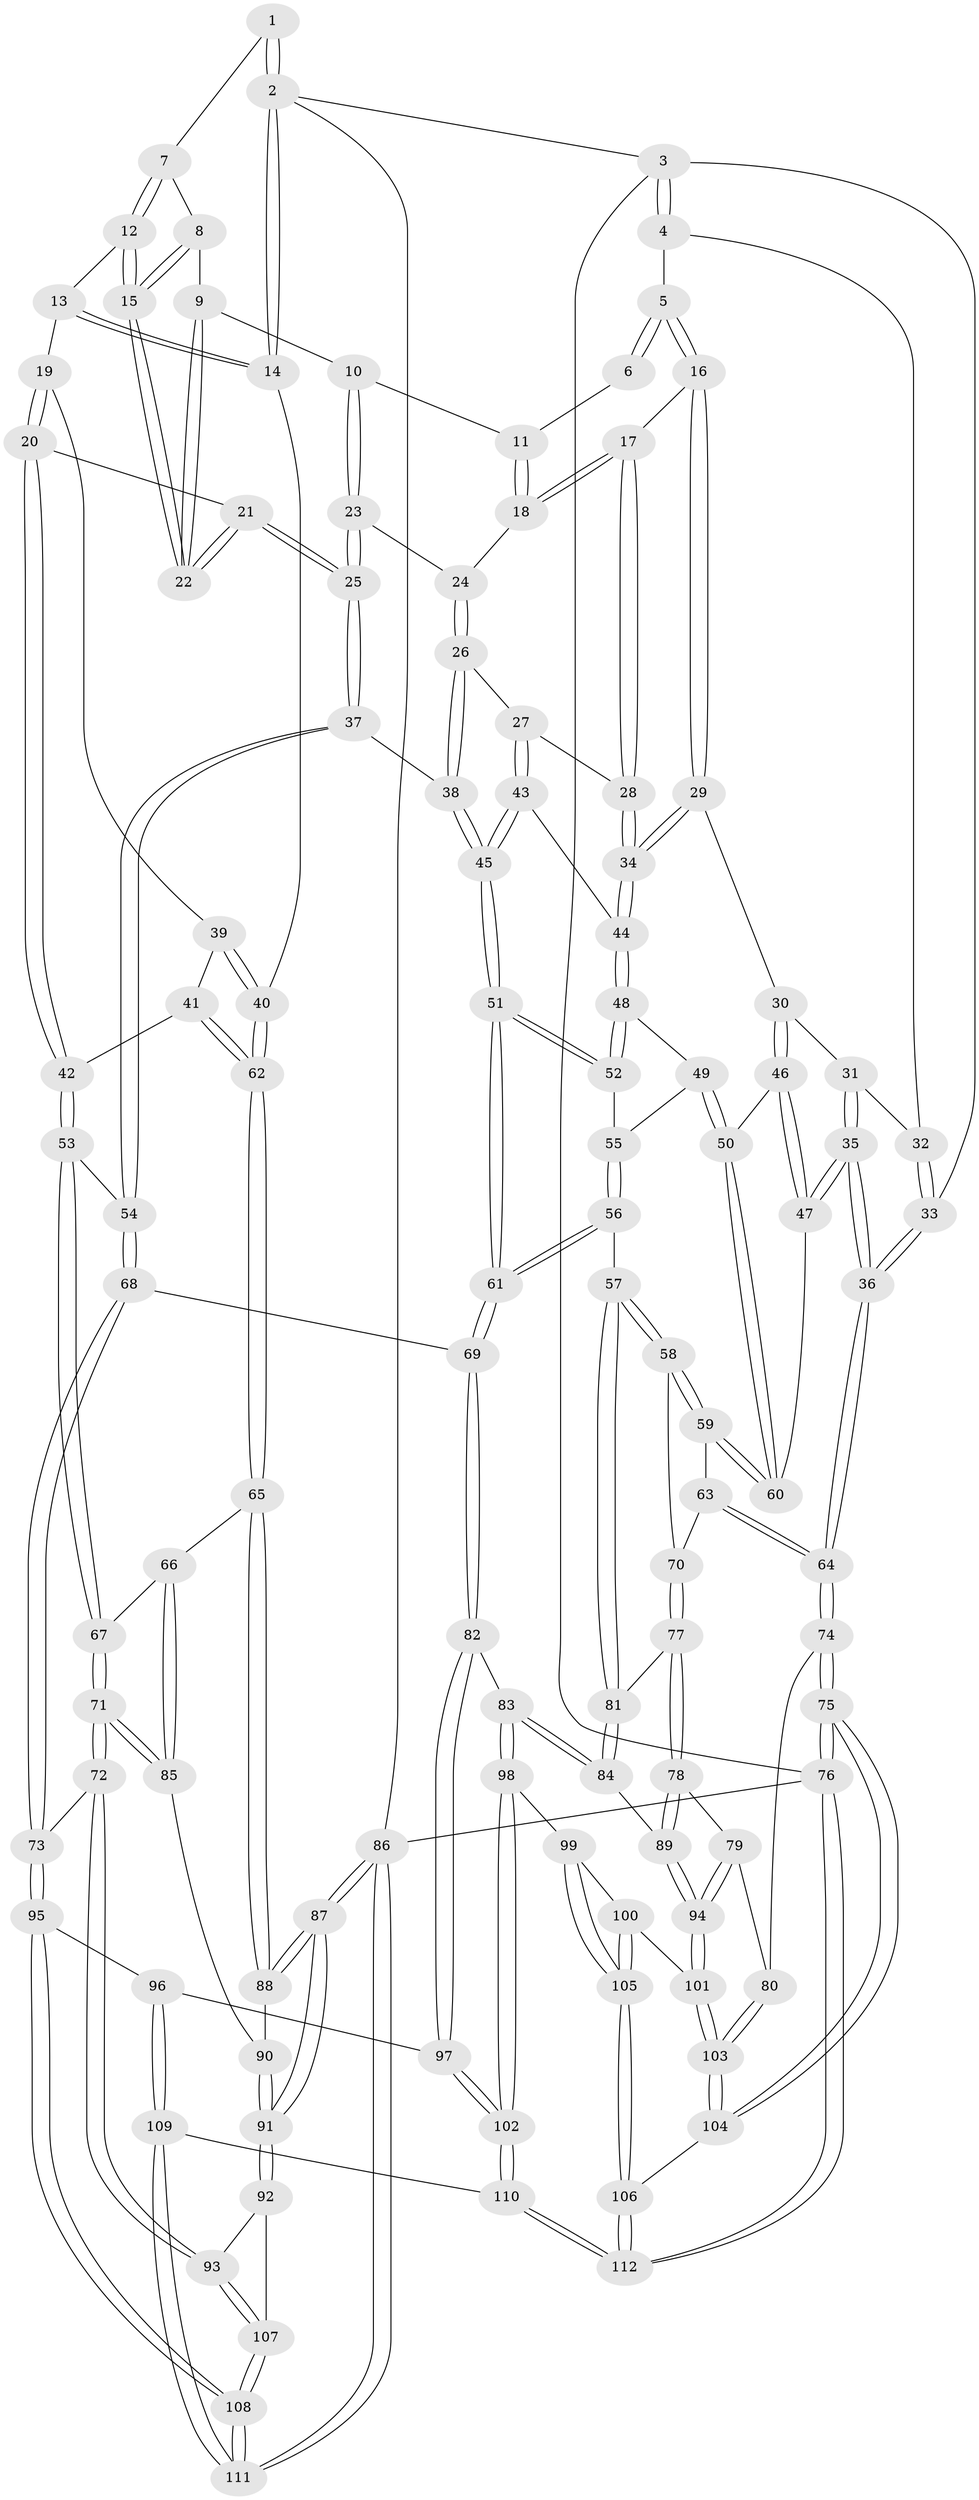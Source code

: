 // Generated by graph-tools (version 1.1) at 2025/16/03/09/25 04:16:59]
// undirected, 112 vertices, 277 edges
graph export_dot {
graph [start="1"]
  node [color=gray90,style=filled];
  1 [pos="+0.7180776390430664+0"];
  2 [pos="+1+0"];
  3 [pos="+0+0"];
  4 [pos="+0.0719223265038175+0"];
  5 [pos="+0.22251122657534778+0"];
  6 [pos="+0.6245429916354241+0"];
  7 [pos="+0.7387921661582855+0"];
  8 [pos="+0.7224585599709861+0.010785031220800066"];
  9 [pos="+0.6530353875624473+0.08390448952169118"];
  10 [pos="+0.6448197533588106+0.08310000290247592"];
  11 [pos="+0.6044109875106402+0.03966876596199091"];
  12 [pos="+0.8280534580397422+0.05918869014382951"];
  13 [pos="+0.8722857992833173+0.055299720361565566"];
  14 [pos="+1+0"];
  15 [pos="+0.7738276266828084+0.11349310628358585"];
  16 [pos="+0.25059033048185236+0"];
  17 [pos="+0.34707478280197596+0"];
  18 [pos="+0.49672367152446073+0.08506536296224798"];
  19 [pos="+0.8933012085048563+0.16253156510320277"];
  20 [pos="+0.7603753826958+0.18209633762356567"];
  21 [pos="+0.7571004343173405+0.1783053695073294"];
  22 [pos="+0.7564581588544502+0.1747122642726548"];
  23 [pos="+0.5836613208178831+0.16353379719765018"];
  24 [pos="+0.5052865654842621+0.10243371907094474"];
  25 [pos="+0.5977440750290302+0.217157191378842"];
  26 [pos="+0.47435248380622663+0.20432607350415327"];
  27 [pos="+0.46626696130253353+0.202119289742246"];
  28 [pos="+0.4180753706468093+0.1809396839438985"];
  29 [pos="+0.22971274712748624+0.08694671572674081"];
  30 [pos="+0.2246533178762202+0.1036939454376475"];
  31 [pos="+0.04189719613437541+0.18049476287062763"];
  32 [pos="+0.040393774136940376+0.17665629404897204"];
  33 [pos="+0+0"];
  34 [pos="+0.3796888740967718+0.2349251058872062"];
  35 [pos="+0.02329689770723706+0.32881913910283334"];
  36 [pos="+0+0.4535048955753249"];
  37 [pos="+0.5501702042744917+0.31548864827992695"];
  38 [pos="+0.5424711906786421+0.31777080714120903"];
  39 [pos="+0.9049051888388348+0.16726344783450023"];
  40 [pos="+1+0.2041262280942597"];
  41 [pos="+0.8504397094974605+0.31986470070723133"];
  42 [pos="+0.784317900016024+0.326875505673438"];
  43 [pos="+0.3926779600530838+0.24848176030634025"];
  44 [pos="+0.38098432447612457+0.24328800407665238"];
  45 [pos="+0.5236686538402041+0.3320472807308246"];
  46 [pos="+0.21159527070770204+0.16947568350209213"];
  47 [pos="+0.06450533071594679+0.3124066200324659"];
  48 [pos="+0.36697158072763153+0.2584835821924966"];
  49 [pos="+0.2897001069654437+0.29831337017562354"];
  50 [pos="+0.2747213687539797+0.29412215708396516"];
  51 [pos="+0.4697626782586517+0.402729735657723"];
  52 [pos="+0.39770056700694845+0.3508836339009463"];
  53 [pos="+0.7519904766200635+0.3708927770792918"];
  54 [pos="+0.6760448137778763+0.36860127756092403"];
  55 [pos="+0.30674021882481334+0.3154915626260362"];
  56 [pos="+0.3316367402071499+0.45554563342614884"];
  57 [pos="+0.3246725811965561+0.4566712841929752"];
  58 [pos="+0.25819965221730296+0.432004147240052"];
  59 [pos="+0.22852438862278285+0.39618078321642736"];
  60 [pos="+0.22330382347622216+0.366919725773497"];
  61 [pos="+0.44868699318331917+0.46921437217386347"];
  62 [pos="+1+0.3487988093644461"];
  63 [pos="+0.1557596209039914+0.4396226831373563"];
  64 [pos="+0+0.4612935322066198"];
  65 [pos="+1+0.39182419650743744"];
  66 [pos="+0.9485223817984558+0.4708995928990721"];
  67 [pos="+0.7690766600959653+0.4220324736456592"];
  68 [pos="+0.5570814243482375+0.6321045611307141"];
  69 [pos="+0.49934853798883405+0.6120619734496797"];
  70 [pos="+0.20551171259166878+0.49435271338659065"];
  71 [pos="+0.7564326660969448+0.6341426302222123"];
  72 [pos="+0.7200182742427987+0.6816284578744105"];
  73 [pos="+0.6226788791639258+0.6721629845553542"];
  74 [pos="+0+0.5215346866832491"];
  75 [pos="+0+0.8600451873097547"];
  76 [pos="+0+1"];
  77 [pos="+0.19162052317817027+0.5573777446045076"];
  78 [pos="+0.08980814726841639+0.5814062315356794"];
  79 [pos="+0+0.5714146419801545"];
  80 [pos="+0+0.52871810126814"];
  81 [pos="+0.24880991799187896+0.5747442238169939"];
  82 [pos="+0.3817484321558909+0.6823229358353519"];
  83 [pos="+0.3507435693945941+0.6924372040790966"];
  84 [pos="+0.34042976733693436+0.6896837191851938"];
  85 [pos="+0.8347835290437964+0.6059237074902971"];
  86 [pos="+1+1"];
  87 [pos="+1+1"];
  88 [pos="+1+0.5959577900330904"];
  89 [pos="+0.22704614894778+0.7210873588459451"];
  90 [pos="+0.932051097184221+0.6188703818248753"];
  91 [pos="+0.9726222134511278+0.8963126783595492"];
  92 [pos="+0.9308636342757103+0.8722395971488546"];
  93 [pos="+0.7514399162171942+0.729992766037103"];
  94 [pos="+0.16601452246194068+0.7812910590775969"];
  95 [pos="+0.560456778133781+0.8176449724576453"];
  96 [pos="+0.5137848939723436+0.8528881707162056"];
  97 [pos="+0.45719615054357815+0.8469106868091478"];
  98 [pos="+0.31858488670097834+0.9014067966054508"];
  99 [pos="+0.27279956154394513+0.8963623614410309"];
  100 [pos="+0.16671280605226288+0.8019156419320144"];
  101 [pos="+0.1609196812407957+0.7943229573237222"];
  102 [pos="+0.34616779540695436+0.9345660272373137"];
  103 [pos="+0.1025595224408138+0.8186944871245891"];
  104 [pos="+0.07295710437186108+0.8571658625948805"];
  105 [pos="+0.16031653204493462+0.9569153170567074"];
  106 [pos="+0.11840577208009657+0.9928792766229307"];
  107 [pos="+0.6517473061754886+0.9778156081453746"];
  108 [pos="+0.6394053749704413+0.9941915335583823"];
  109 [pos="+0.4738562699866111+1"];
  110 [pos="+0.4291457871050093+1"];
  111 [pos="+0.5860921361687121+1"];
  112 [pos="+0.006840183638208708+1"];
  1 -- 2;
  1 -- 2;
  1 -- 7;
  2 -- 3;
  2 -- 14;
  2 -- 14;
  2 -- 86;
  3 -- 4;
  3 -- 4;
  3 -- 33;
  3 -- 76;
  4 -- 5;
  4 -- 32;
  5 -- 6;
  5 -- 6;
  5 -- 16;
  5 -- 16;
  6 -- 11;
  7 -- 8;
  7 -- 12;
  7 -- 12;
  8 -- 9;
  8 -- 15;
  8 -- 15;
  9 -- 10;
  9 -- 22;
  9 -- 22;
  10 -- 11;
  10 -- 23;
  10 -- 23;
  11 -- 18;
  11 -- 18;
  12 -- 13;
  12 -- 15;
  12 -- 15;
  13 -- 14;
  13 -- 14;
  13 -- 19;
  14 -- 40;
  15 -- 22;
  15 -- 22;
  16 -- 17;
  16 -- 29;
  16 -- 29;
  17 -- 18;
  17 -- 18;
  17 -- 28;
  17 -- 28;
  18 -- 24;
  19 -- 20;
  19 -- 20;
  19 -- 39;
  20 -- 21;
  20 -- 42;
  20 -- 42;
  21 -- 22;
  21 -- 22;
  21 -- 25;
  21 -- 25;
  23 -- 24;
  23 -- 25;
  23 -- 25;
  24 -- 26;
  24 -- 26;
  25 -- 37;
  25 -- 37;
  26 -- 27;
  26 -- 38;
  26 -- 38;
  27 -- 28;
  27 -- 43;
  27 -- 43;
  28 -- 34;
  28 -- 34;
  29 -- 30;
  29 -- 34;
  29 -- 34;
  30 -- 31;
  30 -- 46;
  30 -- 46;
  31 -- 32;
  31 -- 35;
  31 -- 35;
  32 -- 33;
  32 -- 33;
  33 -- 36;
  33 -- 36;
  34 -- 44;
  34 -- 44;
  35 -- 36;
  35 -- 36;
  35 -- 47;
  35 -- 47;
  36 -- 64;
  36 -- 64;
  37 -- 38;
  37 -- 54;
  37 -- 54;
  38 -- 45;
  38 -- 45;
  39 -- 40;
  39 -- 40;
  39 -- 41;
  40 -- 62;
  40 -- 62;
  41 -- 42;
  41 -- 62;
  41 -- 62;
  42 -- 53;
  42 -- 53;
  43 -- 44;
  43 -- 45;
  43 -- 45;
  44 -- 48;
  44 -- 48;
  45 -- 51;
  45 -- 51;
  46 -- 47;
  46 -- 47;
  46 -- 50;
  47 -- 60;
  48 -- 49;
  48 -- 52;
  48 -- 52;
  49 -- 50;
  49 -- 50;
  49 -- 55;
  50 -- 60;
  50 -- 60;
  51 -- 52;
  51 -- 52;
  51 -- 61;
  51 -- 61;
  52 -- 55;
  53 -- 54;
  53 -- 67;
  53 -- 67;
  54 -- 68;
  54 -- 68;
  55 -- 56;
  55 -- 56;
  56 -- 57;
  56 -- 61;
  56 -- 61;
  57 -- 58;
  57 -- 58;
  57 -- 81;
  57 -- 81;
  58 -- 59;
  58 -- 59;
  58 -- 70;
  59 -- 60;
  59 -- 60;
  59 -- 63;
  61 -- 69;
  61 -- 69;
  62 -- 65;
  62 -- 65;
  63 -- 64;
  63 -- 64;
  63 -- 70;
  64 -- 74;
  64 -- 74;
  65 -- 66;
  65 -- 88;
  65 -- 88;
  66 -- 67;
  66 -- 85;
  66 -- 85;
  67 -- 71;
  67 -- 71;
  68 -- 69;
  68 -- 73;
  68 -- 73;
  69 -- 82;
  69 -- 82;
  70 -- 77;
  70 -- 77;
  71 -- 72;
  71 -- 72;
  71 -- 85;
  71 -- 85;
  72 -- 73;
  72 -- 93;
  72 -- 93;
  73 -- 95;
  73 -- 95;
  74 -- 75;
  74 -- 75;
  74 -- 80;
  75 -- 76;
  75 -- 76;
  75 -- 104;
  75 -- 104;
  76 -- 112;
  76 -- 112;
  76 -- 86;
  77 -- 78;
  77 -- 78;
  77 -- 81;
  78 -- 79;
  78 -- 89;
  78 -- 89;
  79 -- 80;
  79 -- 94;
  79 -- 94;
  80 -- 103;
  80 -- 103;
  81 -- 84;
  81 -- 84;
  82 -- 83;
  82 -- 97;
  82 -- 97;
  83 -- 84;
  83 -- 84;
  83 -- 98;
  83 -- 98;
  84 -- 89;
  85 -- 90;
  86 -- 87;
  86 -- 87;
  86 -- 111;
  86 -- 111;
  87 -- 88;
  87 -- 88;
  87 -- 91;
  87 -- 91;
  88 -- 90;
  89 -- 94;
  89 -- 94;
  90 -- 91;
  90 -- 91;
  91 -- 92;
  91 -- 92;
  92 -- 93;
  92 -- 107;
  93 -- 107;
  93 -- 107;
  94 -- 101;
  94 -- 101;
  95 -- 96;
  95 -- 108;
  95 -- 108;
  96 -- 97;
  96 -- 109;
  96 -- 109;
  97 -- 102;
  97 -- 102;
  98 -- 99;
  98 -- 102;
  98 -- 102;
  99 -- 100;
  99 -- 105;
  99 -- 105;
  100 -- 101;
  100 -- 105;
  100 -- 105;
  101 -- 103;
  101 -- 103;
  102 -- 110;
  102 -- 110;
  103 -- 104;
  103 -- 104;
  104 -- 106;
  105 -- 106;
  105 -- 106;
  106 -- 112;
  106 -- 112;
  107 -- 108;
  107 -- 108;
  108 -- 111;
  108 -- 111;
  109 -- 110;
  109 -- 111;
  109 -- 111;
  110 -- 112;
  110 -- 112;
}
